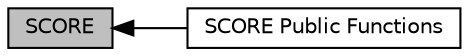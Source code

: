 digraph "SCORE"
{
  edge [fontname="Helvetica",fontsize="10",labelfontname="Helvetica",labelfontsize="10"];
  node [fontname="Helvetica",fontsize="10",shape=box];
  rankdir=LR;
  Node1 [label="SCORE",height=0.2,width=0.4,color="black", fillcolor="grey75", style="filled", fontcolor="black",tooltip="This package provides the core capabilities for score management functions."];
  Node2 [label="SCORE Public Functions",height=0.2,width=0.4,color="black", fillcolor="white", style="filled",URL="$d2/d05/group___s_c_o_r_e___public___functions.html",tooltip=" "];
  Node1->Node2 [shape=plaintext, dir="back", style="solid"];
}
